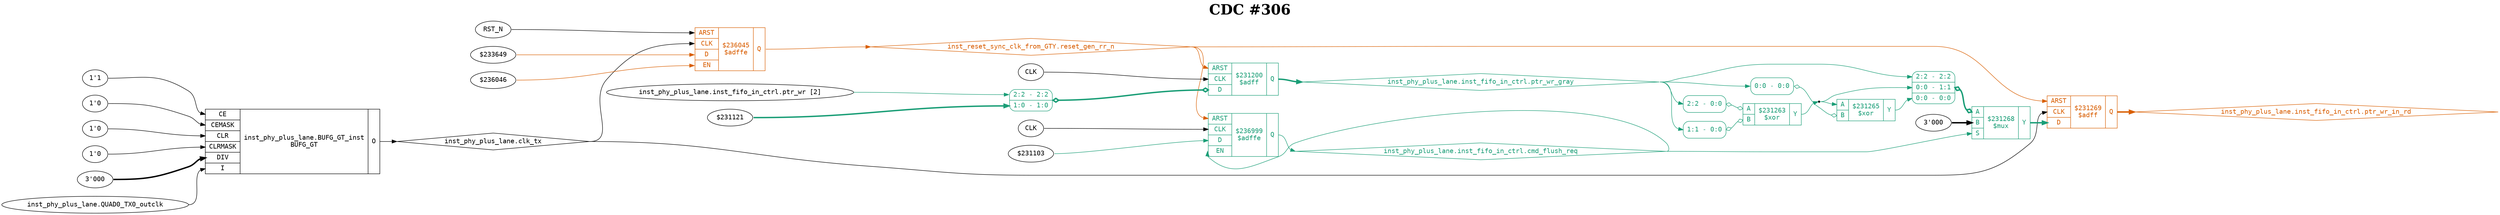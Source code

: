 digraph "spacefibre_light_top" {
label=<<b>CDC #306</b>>;
labelloc="t"
fontsize="30"
node ["fontname"="Courier"]
edge ["fontname"="Courier"]
rankdir="LR";
remincross=true;
n4 [ shape=diamond, label="inst_phy_plus_lane.clk_tx", color="black", fontcolor="black", href="/src/module_phy_plus_lane/phy_plus_lane.vhd#614" ];
n5 [ shape=diamond, label="inst_phy_plus_lane.inst_fifo_in_ctrl.cmd_flush_req", colorscheme="dark28", color="1", fontcolor="1", href="/src/ip/fifo_dc/fifo_dc.vhd#111" ];
n6 [ shape=diamond, label="inst_phy_plus_lane.inst_fifo_in_ctrl.ptr_wr_gray", colorscheme="dark28", color="1", fontcolor="1", href="/src/ip/fifo_dc/fifo_dc.vhd#102" ];
n7 [ shape=diamond, label="inst_phy_plus_lane.inst_fifo_in_ctrl.ptr_wr_in_rd", colorscheme="dark28", color="2", fontcolor="2", href="/src/ip/fifo_dc/fifo_dc.vhd#105" ];
n8 [ shape=diamond, label="inst_reset_sync_clk_from_GTY.reset_gen_rr_n", colorscheme="dark28", color="2", fontcolor="2", href="/src/ip_spacefibre_light_top/reset_gen.vhd#46" ];
{ rank="source";}
{ rank="sink";}
v0 [ label="RST_N" ];
v1 [ label="$233649" ];
v2 [ label="$236046" ];
c14 [ shape=record, label="{{<p9> ARST|<p10> CLK|<p11> D|<p12> EN}|$236045\n$adffe|{<p13> Q}}", colorscheme="dark28", color="2", fontcolor="2" , href="/src/ip_spacefibre_light_top/reset_gen.vhd#56"  ];
v3 [ label="CLK" ];
v4 [ label="$231103" ];
c15 [ shape=record, label="{{<p9> ARST|<p10> CLK|<p11> D|<p12> EN}|$236999\n$adffe|{<p13> Q}}", colorscheme="dark28", color="1", fontcolor="1" , href="/src/ip/fifo_dc/fifo_dc.vhd#440"  ];
c19 [ shape=record, label="{{<p16> A|<p17> B}|$231263\n$xor|{<p18> Y}}", colorscheme="dark28", color="1", fontcolor="1" , href="/src/ip/fifo_dc/fifo_dc.vhd#144"  ];
x5 [ shape=record, style=rounded, label="<s0> 2:2 - 0:0 ", colorscheme="dark28", color="1", fontcolor="1" ];
x5:e -> c19:p16:w [arrowhead=odiamond, arrowtail=odiamond, dir=both, colorscheme="dark28", color="1", fontcolor="1", label=""];
x6 [ shape=record, style=rounded, label="<s0> 1:1 - 0:0 ", colorscheme="dark28", color="1", fontcolor="1" ];
x6:e -> c19:p17:w [arrowhead=odiamond, arrowtail=odiamond, dir=both, colorscheme="dark28", color="1", fontcolor="1", label=""];
c20 [ shape=record, label="{{<p16> A|<p17> B}|$231265\n$xor|{<p18> Y}}", colorscheme="dark28", color="1", fontcolor="1" , href="/src/ip/fifo_dc/fifo_dc.vhd#144"  ];
x7 [ shape=record, style=rounded, label="<s0> 0:0 - 0:0 ", colorscheme="dark28", color="1", fontcolor="1" ];
x7:e -> c20:p17:w [arrowhead=odiamond, arrowtail=odiamond, dir=both, colorscheme="dark28", color="1", fontcolor="1", label=""];
v9 [ label="3'000" ];
c22 [ shape=record, label="{{<p16> A|<p17> B|<p21> S}|$231268\n$mux|{<p18> Y}}", colorscheme="dark28", color="1", fontcolor="1" , href="/src/ip/fifo_dc/fifo_dc.vhd#347"  ];
x8 [ shape=record, style=rounded, label="<s2> 2:2 - 2:2 |<s1> 0:0 - 1:1 |<s0> 0:0 - 0:0 ", colorscheme="dark28", color="1", fontcolor="1" ];
x8:e -> c22:p16:w [arrowhead=odiamond, arrowtail=odiamond, dir=both, colorscheme="dark28", color="1", fontcolor="1", style="setlinewidth(3)", label=""];
v10 [ label="CLK" ];
v12 [ label="inst_phy_plus_lane.inst_fifo_in_ctrl.ptr_wr [2]" ];
v13 [ label="$231121" ];
c23 [ shape=record, label="{{<p9> ARST|<p10> CLK|<p11> D}|$231200\n$adff|{<p13> Q}}", colorscheme="dark28", color="1", fontcolor="1" , href="/src/ip/fifo_dc/fifo_dc.vhd#240"  ];
x11 [ shape=record, style=rounded, label="<s1> 2:2 - 2:2 |<s0> 1:0 - 1:0 ", colorscheme="dark28", color="1", fontcolor="1" ];
x11:e -> c23:p11:w [arrowhead=odiamond, arrowtail=odiamond, dir=both, colorscheme="dark28", color="1", fontcolor="1", style="setlinewidth(3)", label=""];
c24 [ shape=record, label="{{<p9> ARST|<p10> CLK|<p11> D}|$231269\n$adff|{<p13> Q}}", colorscheme="dark28", color="2", fontcolor="2" , href="/src/ip/fifo_dc/fifo_dc.vhd#344"  ];
v14 [ label="1'1" ];
v15 [ label="1'0" ];
v16 [ label="1'0" ];
v17 [ label="1'0" ];
v18 [ label="3'000" ];
v19 [ label="inst_phy_plus_lane.QUAD0_TX0_outclk" ];
c32 [ shape=record, label="{{<p25> CE|<p26> CEMASK|<p27> CLR|<p28> CLRMASK|<p29> DIV|<p30> I}|inst_phy_plus_lane.BUFG_GT_inst\nBUFG_GT|{<p31> O}}", href="/src/module_phy_plus_lane/phy_plus_lane.vhd#954"  ];
n1 [ shape=point ];
c19:p18:e -> n1:w [colorscheme="dark28", color="1", fontcolor="1", label=""];
n1:e -> c20:p16:w [colorscheme="dark28", color="1", fontcolor="1", label=""];
n1:e -> x8:s1:w [colorscheme="dark28", color="1", fontcolor="1", label=""];
c20:p18:e -> x8:s0:w [colorscheme="dark28", color="1", fontcolor="1", label=""];
c22:p18:e -> c24:p11:w [colorscheme="dark28", color="1", fontcolor="1", style="setlinewidth(3)", label=""];
c32:p31:e -> n4:w [color="black", fontcolor="black", label=""];
n4:e -> c14:p10:w [color="black", fontcolor="black", label=""];
n4:e -> c24:p10:w [color="black", fontcolor="black", label=""];
c15:p13:e -> n5:w [colorscheme="dark28", color="1", fontcolor="1", label=""];
n5:e -> c15:p12:w [colorscheme="dark28", color="1", fontcolor="1", label=""];
n5:e -> c22:p21:w [colorscheme="dark28", color="1", fontcolor="1", label=""];
c23:p13:e -> n6:w [colorscheme="dark28", color="1", fontcolor="1", style="setlinewidth(3)", label=""];
n6:e -> x5:s0:w [colorscheme="dark28", color="1", fontcolor="1", label=""];
n6:e -> x6:s0:w [colorscheme="dark28", color="1", fontcolor="1", label=""];
n6:e -> x7:s0:w [colorscheme="dark28", color="1", fontcolor="1", label=""];
n6:e -> x8:s2:w [colorscheme="dark28", color="1", fontcolor="1", label=""];
c24:p13:e -> n7:w [colorscheme="dark28", color="2", fontcolor="2", style="setlinewidth(3)", label=""];
c14:p13:e -> n8:w [colorscheme="dark28", color="2", fontcolor="2", label=""];
n8:e -> c15:p9:w [colorscheme="dark28", color="2", fontcolor="2", label=""];
n8:e -> c23:p9:w [colorscheme="dark28", color="2", fontcolor="2", label=""];
n8:e -> c24:p9:w [colorscheme="dark28", color="2", fontcolor="2", label=""];
v0:e -> c14:p9:w [color="black", fontcolor="black", label=""];
v1:e -> c14:p11:w [colorscheme="dark28", color="2", fontcolor="2", label=""];
v10:e -> c23:p10:w [color="black", fontcolor="black", label=""];
v12:e -> x11:s1:w [colorscheme="dark28", color="1", fontcolor="1", label=""];
v13:e -> x11:s0:w [colorscheme="dark28", color="1", fontcolor="1", style="setlinewidth(3)", label=""];
v14:e -> c32:p25:w [color="black", fontcolor="black", label=""];
v15:e -> c32:p26:w [color="black", fontcolor="black", label=""];
v16:e -> c32:p27:w [color="black", fontcolor="black", label=""];
v17:e -> c32:p28:w [color="black", fontcolor="black", label=""];
v18:e -> c32:p29:w [color="black", fontcolor="black", style="setlinewidth(3)", label=""];
v19:e -> c32:p30:w [color="black", fontcolor="black", label=""];
v2:e -> c14:p12:w [colorscheme="dark28", color="2", fontcolor="2", label=""];
v3:e -> c15:p10:w [color="black", fontcolor="black", label=""];
v4:e -> c15:p11:w [colorscheme="dark28", color="1", fontcolor="1", label=""];
v9:e -> c22:p17:w [color="black", fontcolor="black", style="setlinewidth(3)", label=""];
}
